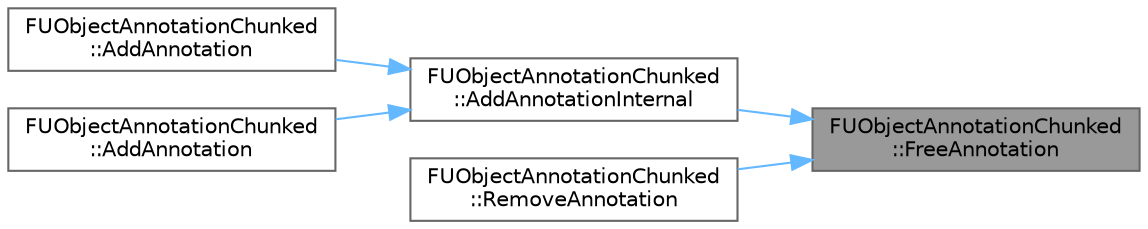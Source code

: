 digraph "FUObjectAnnotationChunked::FreeAnnotation"
{
 // INTERACTIVE_SVG=YES
 // LATEX_PDF_SIZE
  bgcolor="transparent";
  edge [fontname=Helvetica,fontsize=10,labelfontname=Helvetica,labelfontsize=10];
  node [fontname=Helvetica,fontsize=10,shape=box,height=0.2,width=0.4];
  rankdir="RL";
  Node1 [id="Node000001",label="FUObjectAnnotationChunked\l::FreeAnnotation",height=0.2,width=0.4,color="gray40", fillcolor="grey60", style="filled", fontcolor="black",tooltip="Frees the annotation for the specified index."];
  Node1 -> Node2 [id="edge1_Node000001_Node000002",dir="back",color="steelblue1",style="solid",tooltip=" "];
  Node2 [id="Node000002",label="FUObjectAnnotationChunked\l::AddAnnotationInternal",height=0.2,width=0.4,color="grey40", fillcolor="white", style="filled",URL="$db/d5f/classFUObjectAnnotationChunked.html#adcbe1170a5199c2a5905aace1f9b86dd",tooltip="Adds a new annotation for the specified index."];
  Node2 -> Node3 [id="edge2_Node000002_Node000003",dir="back",color="steelblue1",style="solid",tooltip=" "];
  Node3 [id="Node000003",label="FUObjectAnnotationChunked\l::AddAnnotation",height=0.2,width=0.4,color="grey40", fillcolor="white", style="filled",URL="$db/d5f/classFUObjectAnnotationChunked.html#ac8366c527ab9ad0e6d05f446621de4a5",tooltip="Add an annotation to the annotation list."];
  Node2 -> Node4 [id="edge3_Node000002_Node000004",dir="back",color="steelblue1",style="solid",tooltip=" "];
  Node4 [id="Node000004",label="FUObjectAnnotationChunked\l::AddAnnotation",height=0.2,width=0.4,color="grey40", fillcolor="white", style="filled",URL="$db/d5f/classFUObjectAnnotationChunked.html#aa95b5562889f7c304f1b91be68b969d4",tooltip=" "];
  Node1 -> Node5 [id="edge4_Node000001_Node000005",dir="back",color="steelblue1",style="solid",tooltip=" "];
  Node5 [id="Node000005",label="FUObjectAnnotationChunked\l::RemoveAnnotation",height=0.2,width=0.4,color="grey40", fillcolor="white", style="filled",URL="$db/d5f/classFUObjectAnnotationChunked.html#a13223b6212d8b0b1f5766267e46819b8",tooltip="Removes an annotation from the annotation list."];
}
